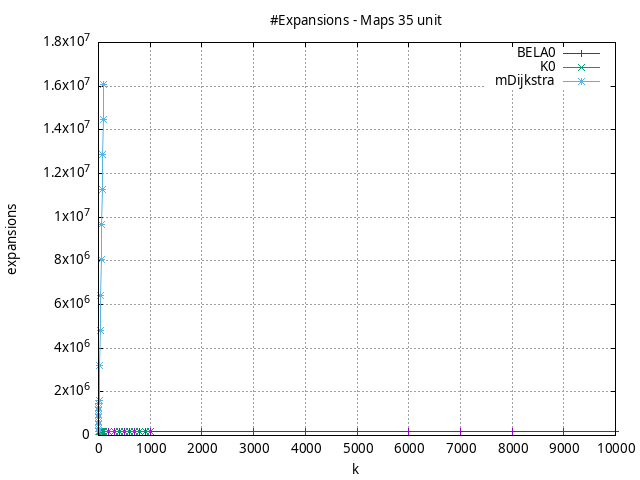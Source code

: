 #!/usr/bin/gnuplot
# -*- coding: utf-8 -*-
#
# results/maps/unit/35/random512-35.brute-force.unit.expansions.gnuplot
#
# Started on 04/07/2024 18:14:06
# Author: Carlos Linares López
set grid
set xlabel "k"
set ylabel "expansions"

set title "#Expansions - Maps 35 unit"

set terminal png enhanced font "Ariel,10"
set output 'random512-35.brute-force.unit.expansions.png'

plot "-" title "BELA0"      with linesp, "-" title "K0"      with linesp, "-" title "mDijkstra"      with linesp

	1 160777.6
	2 160777.6
	3 160777.6
	4 160777.6
	5 160777.6
	6 160777.6
	7 160777.6
	8 160777.6
	9 160777.6
	10 160777.6
	20 160777.6
	30 160777.6
	40 160777.6
	50 160777.6
	60 160777.6
	70 160777.6
	80 160777.6
	90 160777.6
	100 160777.6
	200 160777.6
	300 160777.6
	400 160777.6
	500 160777.6
	600 160777.6
	700 160777.6
	800 160777.6
	900 160777.6
	1000 160777.6
	2000 160777.6
	3000 160777.6
	4000 160777.6
	5000 160777.6
	6000 160777.6
	7000 160777.6
	8000 160777.6
	9000 160777.6
	10000 160777.6
end
	1 160779.52
	2 160826.2
	3 160826.2
	4 160826.2
	5 160826.2
	6 160826.2
	7 160826.2
	8 160826.2
	9 160826.2
	10 160826.2
	20 160826.2
	30 160826.2
	40 160826.2
	50 160826.2
	60 160826.2
	70 160826.2
	80 160826.2
	90 160826.2
	100 160826.2
	200 160826.2
	300 160826.2
	400 160826.2
	500 160826.2
	600 160826.2
	700 160826.2
	800 160826.2
	900 160826.2
	1000 160826.2
end
	1 160777.6
	2 321555.1
	3 482336.24
	4 643113.96
	5 803895.58
	6 964673.37
	7 1125454.55
	8 1286234.78
	9 1447013.56
	10 1607791.35
	20 3215588.62
	30 4823386.76
	40 6431178.93
	50 8038977.38
	60 9646772.35
	70 11254574.06
	80 12862369.91
	90 14470166.18
	100 16077962.58
end
